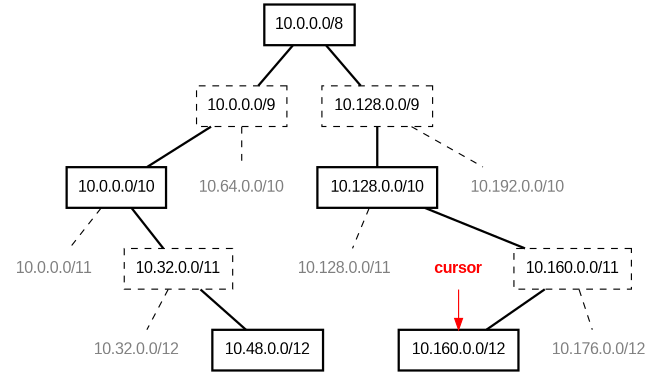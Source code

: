 strict graph {
	graph [ordering=out, margin=0, ratio=expand, size="6,2.5"];
	node [label="\N"];
	graph [bb="0,0,551,324"];
	"10.0.0.0/8" [label="10.0.0.0/8", shape=box, fontname=Arial, penwidth=2, pos="270,306", width="1.1111", height="0.5"];
	"10.0.0.0/9" [label="10.0.0.0/9", shape=box, fontname=Arial, style=dashed, pos="210,234", width="1.1111", height="0.5"];
	"10.128.0.0/9" [label="10.128.0.0/9", shape=box, fontname=Arial, style=dashed, pos="330,234", width="1.3611", height="0.5"];
	"10.0.0.0/10" [label="10.0.0.0/10", shape=box, fontname=Arial, penwidth=2, pos="99,162", width="1.2222", height="0.5"];
	"10.64.0.0/10" [label="10.64.0.0/10", shape=none, fontname=Arial, fontcolor=grey50, pos="210,162", width="1.3611", height="0.5"];
	"10.128.0.0/10" [label="10.128.0.0/10", shape=box, fontname=Arial, penwidth=2, pos="330,162", width="1.4722", height="0.5"];
	"10.192.0.0/10" [label="10.192.0.0/10", shape=none, fontname=Arial, fontcolor=grey50, pos="454,162", width="1.4722", height="0.5"];
	"10.0.0.0/11" [label="10.0.0.0/11", shape=none, fontname=Arial, fontcolor=grey50, pos="44,90", width="1.2222", height="0.5"];
	"10.32.0.0/11" [label="10.32.0.0/11", shape=box, fontname=Arial, style=dashed, pos="154,90", width="1.3333", height="0.5"];
	"10.128.0.0/11" [label="10.128.0.0/11", shape=none, fontname=Arial, fontcolor=grey50, pos="273,90", width="1.4444", height="0.5"];
	"10.160.0.0/11" [label="10.160.0.0/11", shape=box, fontname=Arial, style=dashed, pos="475,90", width="1.4444", height="0.5"];
	"10.32.0.0/12" [label="10.32.0.0/12", shape=none, fontname=Arial, fontcolor=grey50, pos="87,18", width="1.3611", height="0.5"];
	"10.48.0.0/12" [label="10.48.0.0/12", shape=box, fontname=Arial, penwidth=2, pos="203,18", width="1.3611", height="0.5"];
	"10.160.0.0/12" [label="10.160.0.0/12", shape=box, fontname=Arial, penwidth=2, pos="374,18", width="1.4722", height="0.5"];
	"10.176.0.0/12" [label="10.176.0.0/12", shape=none, fontname=Arial, fontcolor=grey50, pos="498,18", width="1.4722", height="0.5"];
	cursor [label=cursor, shape=none, fontname="Arial Bold", fontcolor=red, pos="374,90", width="0.86111", height="0.5"];
	"10.0.0.0/8" -- "10.0.0.0/9" [penwidth=2, pos="254.86,287.83 245.83,277 234.41,263.29 225.34,252.41"];
	"10.0.0.0/8" -- "10.128.0.0/9" [penwidth=2, pos="285.14,287.83 294.17,277 305.59,263.29 314.66,252.41"];
	"10.0.0.0/9" -- "10.0.0.0/10" [penwidth=2, pos="181.99,215.83 165.16,204.92 143.83,191.08 127,180.16"];
	"10.0.0.0/9" -- "10.64.0.0/10" [style=dashed, pos="210,215.83 210,205 210,191.29 210,180.41"];
	"10.128.0.0/9" -- "10.128.0.0/10" [penwidth=2, pos="330,215.83 330,205 330,191.29 330,180.41"];
	"10.128.0.0/9" -- "10.192.0.0/10" [style=dashed, pos="361.29,215.83 380.09,204.92 403.92,191.08 422.72,180.16"];
	"10.0.0.0/10" -- "10.0.0.0/11" [style=dashed, pos="85.121,143.83 76.847,133 66.372,119.29 58.066,108.41"];
	"10.0.0.0/10" -- "10.32.0.0/11" [penwidth=2, pos="112.88,143.83 121.15,133 131.63,119.29 139.93,108.41"];
	"10.128.0.0/10" -- "10.128.0.0/11" [style=dashed, pos="315.62,143.83 307.04,133 296.19,119.29 287.58,108.41"];
	"10.128.0.0/10" -- "10.160.0.0/11" [penwidth=2, pos="366.59,143.83 388.65,132.88 416.66,118.97 438.67,108.04"];
	"10.32.0.0/11" -- "10.32.0.0/12" [style=dashed, pos="137.09,71.831 127.01,61 114.25,47.288 104.13,36.413"];
	"10.32.0.0/11" -- "10.48.0.0/12" [penwidth=2, pos="166.36,71.831 173.74,61 183.07,47.288 190.47,36.413"];
	"10.160.0.0/11" -- "10.160.0.0/12" [penwidth=2, pos="449.51,71.831 434.2,60.917 414.79,47.076 399.48,36.163"];
	"10.160.0.0/11" -- "10.176.0.0/12" [style=dashed, pos="480.8,71.831 484.26,61 488.64,47.288 492.12,36.413"];
	cursor -- "10.160.0.0/12" [dir=forward, arrowhead=normal, color=red, pendwidth=2, pos="e,374,36.413 374,71.831 374,64.131 374,54.974 374,46.417"];
}
